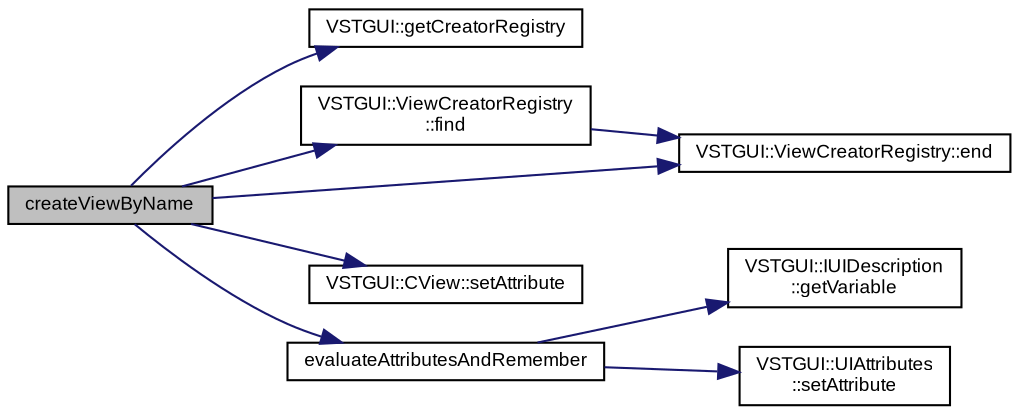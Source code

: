 digraph "createViewByName"
{
  bgcolor="transparent";
  edge [fontname="Arial",fontsize="9",labelfontname="Arial",labelfontsize="9"];
  node [fontname="Arial",fontsize="9",shape=record];
  rankdir="LR";
  Node1 [label="createViewByName",height=0.2,width=0.4,color="black", fillcolor="grey75", style="filled" fontcolor="black"];
  Node1 -> Node2 [color="midnightblue",fontsize="9",style="solid",fontname="Arial"];
  Node2 [label="VSTGUI::getCreatorRegistry",height=0.2,width=0.4,color="black",URL="$namespace_v_s_t_g_u_i.html#ae434d8db1dbb70e1ac02abfc227f3c76"];
  Node1 -> Node3 [color="midnightblue",fontsize="9",style="solid",fontname="Arial"];
  Node3 [label="VSTGUI::ViewCreatorRegistry\l::find",height=0.2,width=0.4,color="black",URL="$class_v_s_t_g_u_i_1_1_view_creator_registry.html#a456e9326447da4f5fa892b4bc88e4605"];
  Node3 -> Node4 [color="midnightblue",fontsize="9",style="solid",fontname="Arial"];
  Node4 [label="VSTGUI::ViewCreatorRegistry::end",height=0.2,width=0.4,color="black",URL="$class_v_s_t_g_u_i_1_1_view_creator_registry.html#a75fa10ba64b3954a6f9b55a49b3766e2"];
  Node1 -> Node4 [color="midnightblue",fontsize="9",style="solid",fontname="Arial"];
  Node1 -> Node5 [color="midnightblue",fontsize="9",style="solid",fontname="Arial"];
  Node5 [label="VSTGUI::CView::setAttribute",height=0.2,width=0.4,color="black",URL="$class_v_s_t_g_u_i_1_1_c_view.html#a1fe53948e356f854b091b1cd35c512db",tooltip="set an attribute "];
  Node1 -> Node6 [color="midnightblue",fontsize="9",style="solid",fontname="Arial"];
  Node6 [label="evaluateAttributesAndRemember",height=0.2,width=0.4,color="black",URL="$class_v_s_t_g_u_i_1_1_u_i_view_factory.html#ae8f98a5b61edf8478725bd924b6f7386"];
  Node6 -> Node7 [color="midnightblue",fontsize="9",style="solid",fontname="Arial"];
  Node7 [label="VSTGUI::IUIDescription\l::getVariable",height=0.2,width=0.4,color="black",URL="$class_v_s_t_g_u_i_1_1_i_u_i_description.html#a7a2b19358c2e79b79c065087391307a5"];
  Node6 -> Node8 [color="midnightblue",fontsize="9",style="solid",fontname="Arial"];
  Node8 [label="VSTGUI::UIAttributes\l::setAttribute",height=0.2,width=0.4,color="black",URL="$class_v_s_t_g_u_i_1_1_u_i_attributes.html#a6080c68ac82148bc668e9218b1d39854"];
}
